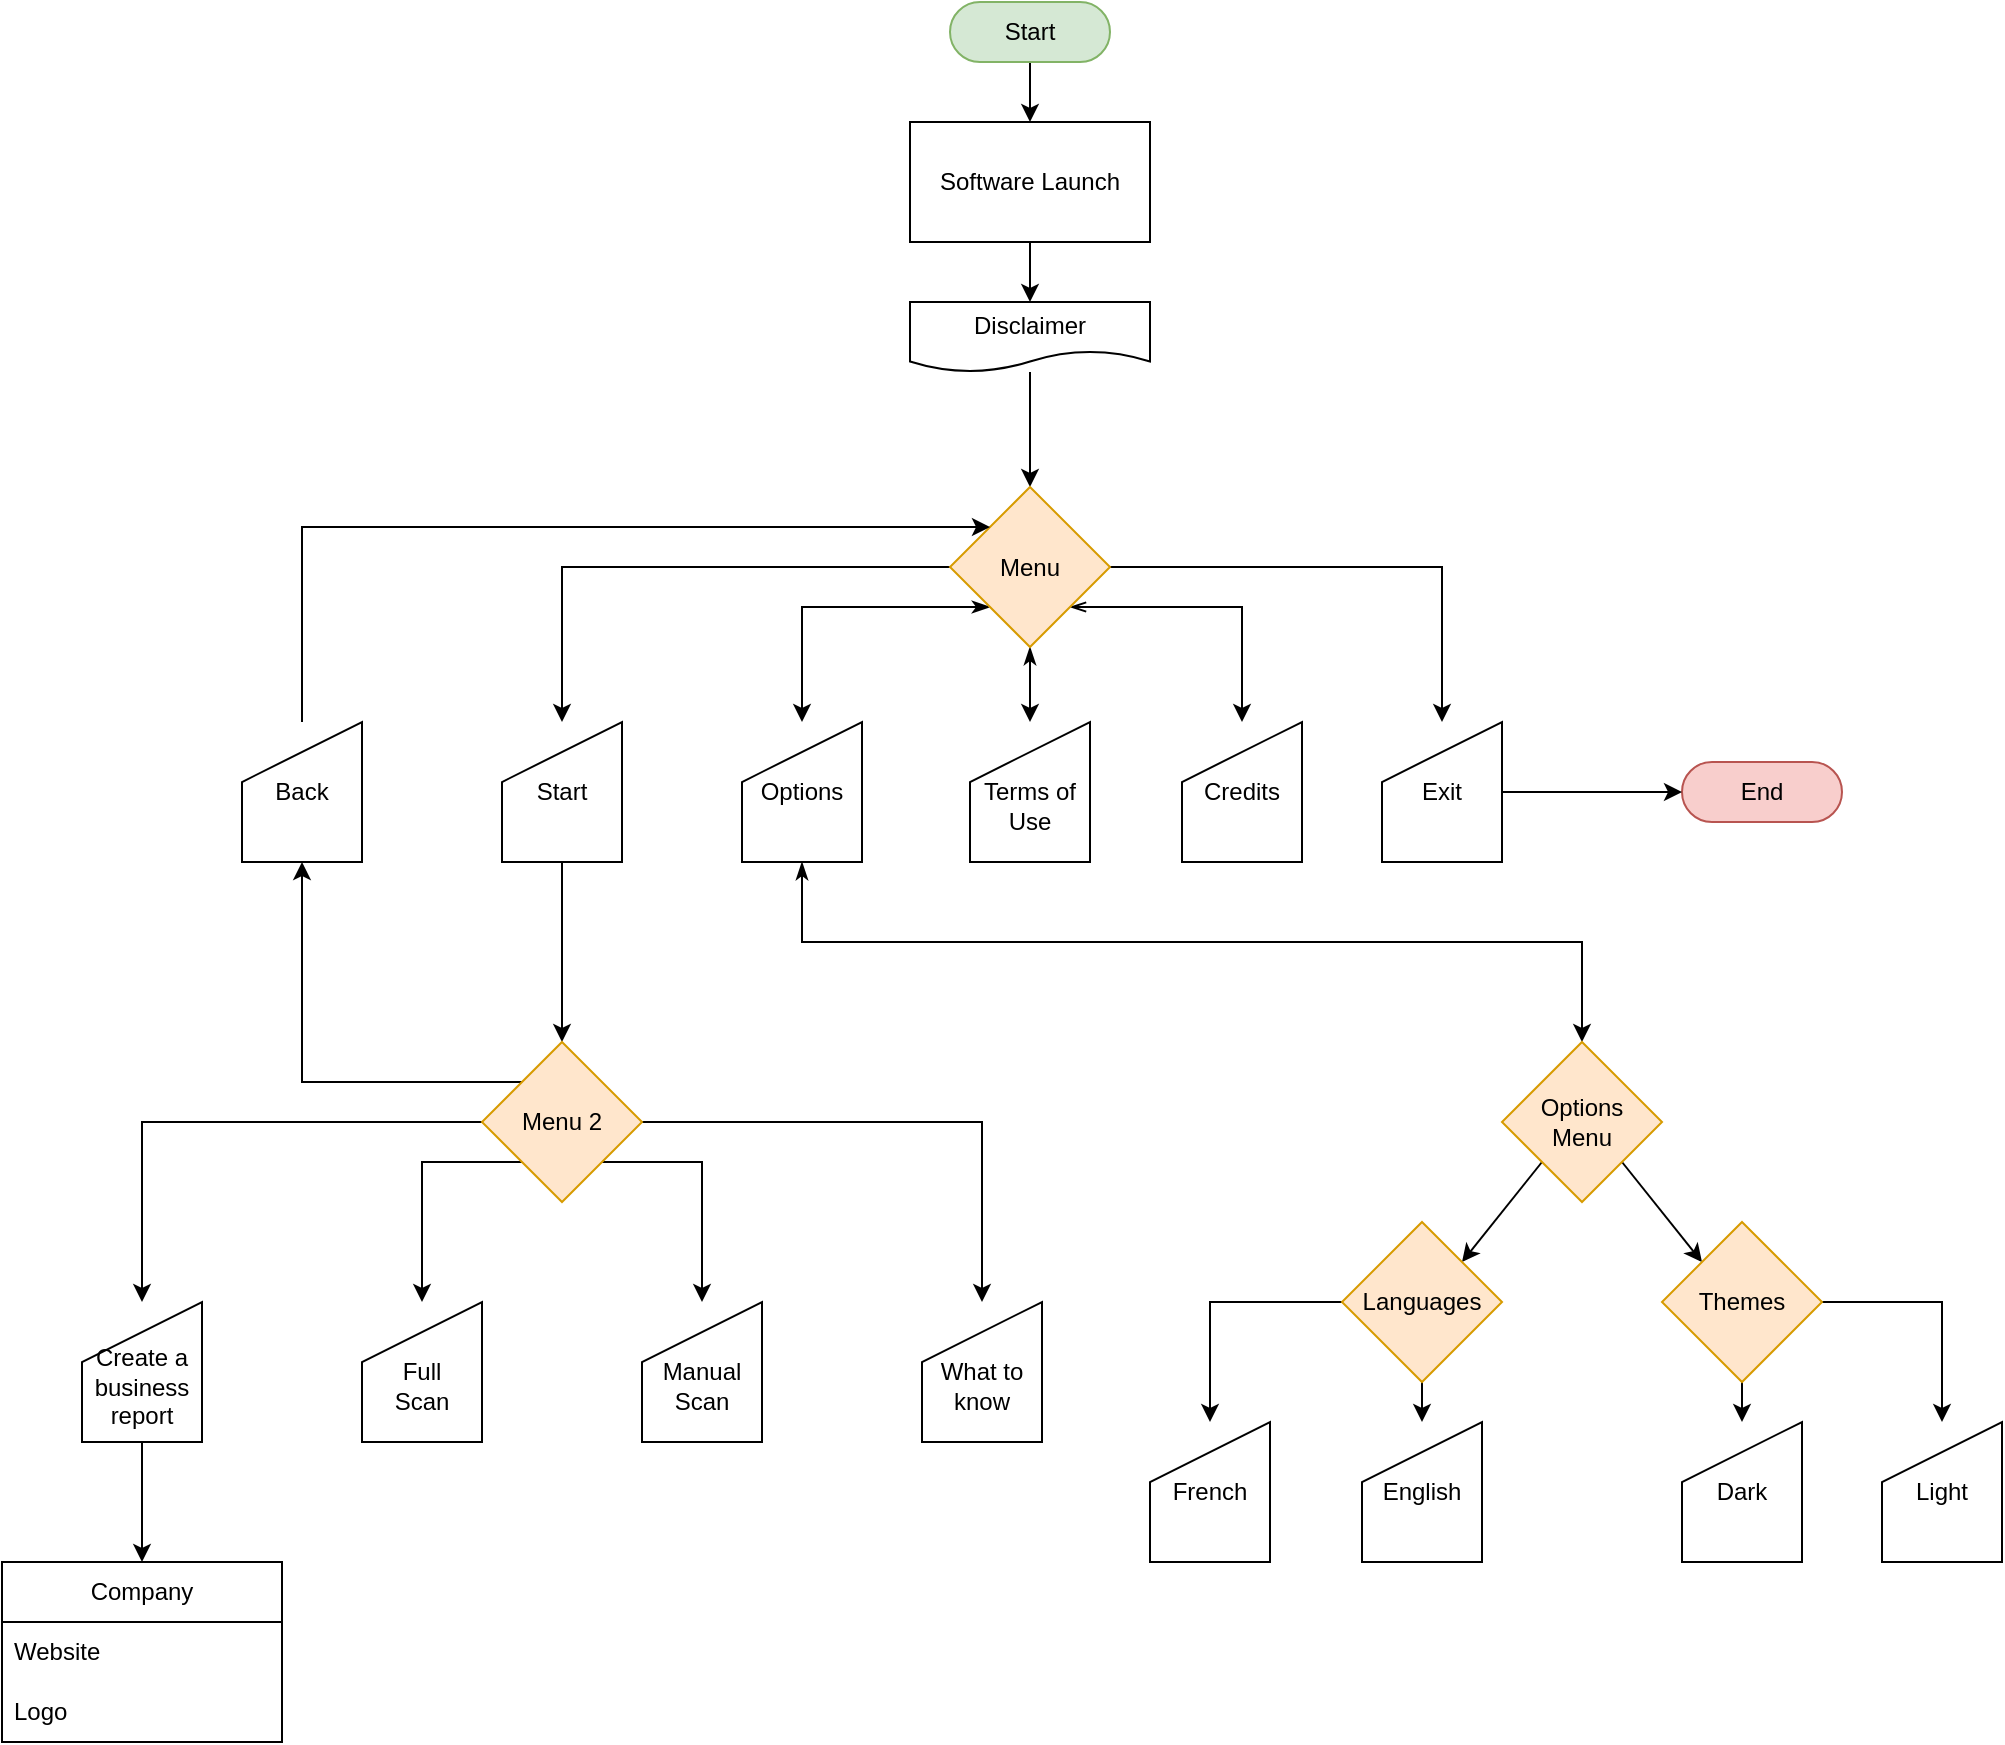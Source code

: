 <mxfile version="23.1.1" type="github">
  <diagram name="Page-1" id="YQneNfIJC-kv5Mov8Hgv">
    <mxGraphModel dx="1450" dy="542" grid="1" gridSize="10" guides="1" tooltips="1" connect="1" arrows="1" fold="1" page="0" pageScale="1" pageWidth="827" pageHeight="1169" math="0" shadow="0">
      <root>
        <mxCell id="0" />
        <mxCell id="1" parent="0" />
        <mxCell id="FX0ZpY_ByNPHgCRoeu5s-3" value="" style="edgeStyle=orthogonalEdgeStyle;rounded=0;orthogonalLoop=1;jettySize=auto;html=1;" parent="1" source="FX0ZpY_ByNPHgCRoeu5s-1" target="FX0ZpY_ByNPHgCRoeu5s-2" edge="1">
          <mxGeometry relative="1" as="geometry" />
        </mxCell>
        <mxCell id="FX0ZpY_ByNPHgCRoeu5s-1" value="Start" style="html=1;dashed=0;whiteSpace=wrap;shape=mxgraph.dfd.start;fillColor=#d5e8d4;strokeColor=#82b366;" parent="1" vertex="1">
          <mxGeometry x="374" y="30" width="80" height="30" as="geometry" />
        </mxCell>
        <mxCell id="FX0ZpY_ByNPHgCRoeu5s-5" value="" style="edgeStyle=orthogonalEdgeStyle;rounded=0;orthogonalLoop=1;jettySize=auto;html=1;" parent="1" source="FX0ZpY_ByNPHgCRoeu5s-2" target="FX0ZpY_ByNPHgCRoeu5s-4" edge="1">
          <mxGeometry relative="1" as="geometry" />
        </mxCell>
        <mxCell id="FX0ZpY_ByNPHgCRoeu5s-2" value="Software Launch" style="whiteSpace=wrap;html=1;dashed=0;" parent="1" vertex="1">
          <mxGeometry x="354" y="90" width="120" height="60" as="geometry" />
        </mxCell>
        <mxCell id="O9t4TsN7J5lvIn9FsC4p-2" style="edgeStyle=orthogonalEdgeStyle;rounded=0;orthogonalLoop=1;jettySize=auto;html=1;" parent="1" source="FX0ZpY_ByNPHgCRoeu5s-4" target="yaoQ89y83PHDQ_CfoELI-1" edge="1">
          <mxGeometry relative="1" as="geometry" />
        </mxCell>
        <mxCell id="FX0ZpY_ByNPHgCRoeu5s-4" value="Disclaimer" style="shape=document;whiteSpace=wrap;html=1;boundedLbl=1;dashed=0;" parent="1" vertex="1">
          <mxGeometry x="354" y="180" width="120" height="35" as="geometry" />
        </mxCell>
        <mxCell id="yaoQ89y83PHDQ_CfoELI-10" value="" style="edgeStyle=orthogonalEdgeStyle;rounded=0;orthogonalLoop=1;jettySize=auto;html=1;startArrow=classicThin;startFill=1;" parent="1" source="yaoQ89y83PHDQ_CfoELI-1" target="yaoQ89y83PHDQ_CfoELI-6" edge="1">
          <mxGeometry relative="1" as="geometry" />
        </mxCell>
        <mxCell id="yaoQ89y83PHDQ_CfoELI-15" style="edgeStyle=orthogonalEdgeStyle;rounded=0;orthogonalLoop=1;jettySize=auto;html=1;exitX=0;exitY=1;exitDx=0;exitDy=0;entryX=0.5;entryY=0;entryDx=0;entryDy=0;startArrow=classicThin;startFill=1;" parent="1" source="yaoQ89y83PHDQ_CfoELI-1" target="yaoQ89y83PHDQ_CfoELI-13" edge="1">
          <mxGeometry relative="1" as="geometry" />
        </mxCell>
        <mxCell id="yaoQ89y83PHDQ_CfoELI-16" style="edgeStyle=orthogonalEdgeStyle;rounded=0;orthogonalLoop=1;jettySize=auto;html=1;exitX=0;exitY=0.5;exitDx=0;exitDy=0;entryX=0.5;entryY=0;entryDx=0;entryDy=0;" parent="1" source="yaoQ89y83PHDQ_CfoELI-1" target="yaoQ89y83PHDQ_CfoELI-14" edge="1">
          <mxGeometry relative="1" as="geometry" />
        </mxCell>
        <mxCell id="yaoQ89y83PHDQ_CfoELI-17" style="edgeStyle=orthogonalEdgeStyle;rounded=0;orthogonalLoop=1;jettySize=auto;html=1;exitX=1;exitY=0.5;exitDx=0;exitDy=0;" parent="1" source="yaoQ89y83PHDQ_CfoELI-1" target="yaoQ89y83PHDQ_CfoELI-12" edge="1">
          <mxGeometry relative="1" as="geometry" />
        </mxCell>
        <mxCell id="yaoQ89y83PHDQ_CfoELI-18" style="edgeStyle=orthogonalEdgeStyle;rounded=0;orthogonalLoop=1;jettySize=auto;html=1;exitX=1;exitY=1;exitDx=0;exitDy=0;startArrow=openThin;startFill=0;" parent="1" source="yaoQ89y83PHDQ_CfoELI-1" target="yaoQ89y83PHDQ_CfoELI-11" edge="1">
          <mxGeometry relative="1" as="geometry" />
        </mxCell>
        <mxCell id="yaoQ89y83PHDQ_CfoELI-1" value="Menu" style="rhombus;whiteSpace=wrap;html=1;dashed=0;fillColor=#ffe6cc;strokeColor=#d79b00;" parent="1" vertex="1">
          <mxGeometry x="374" y="272.5" width="80" height="80" as="geometry" />
        </mxCell>
        <mxCell id="yaoQ89y83PHDQ_CfoELI-6" value="&lt;br&gt;Terms of&lt;br&gt;Use" style="shape=manualInput;whiteSpace=wrap;html=1;" parent="1" vertex="1">
          <mxGeometry x="384" y="390" width="60" height="70" as="geometry" />
        </mxCell>
        <mxCell id="yaoQ89y83PHDQ_CfoELI-11" value="Credits" style="shape=manualInput;whiteSpace=wrap;html=1;" parent="1" vertex="1">
          <mxGeometry x="490" y="390" width="60" height="70" as="geometry" />
        </mxCell>
        <mxCell id="yaoQ89y83PHDQ_CfoELI-12" value="Exit" style="shape=manualInput;whiteSpace=wrap;html=1;" parent="1" vertex="1">
          <mxGeometry x="590" y="390" width="60" height="70" as="geometry" />
        </mxCell>
        <mxCell id="lr8_1DjEzHT-qsHiypU1-24" style="edgeStyle=orthogonalEdgeStyle;rounded=0;orthogonalLoop=1;jettySize=auto;html=1;entryX=0.5;entryY=0;entryDx=0;entryDy=0;startArrow=classicThin;startFill=1;" parent="1" source="yaoQ89y83PHDQ_CfoELI-13" target="lr8_1DjEzHT-qsHiypU1-23" edge="1">
          <mxGeometry relative="1" as="geometry">
            <Array as="points">
              <mxPoint x="300" y="500" />
              <mxPoint x="690" y="500" />
              <mxPoint x="690" y="550" />
            </Array>
          </mxGeometry>
        </mxCell>
        <mxCell id="yaoQ89y83PHDQ_CfoELI-13" value="Options" style="shape=manualInput;whiteSpace=wrap;html=1;" parent="1" vertex="1">
          <mxGeometry x="270" y="390" width="60" height="70" as="geometry" />
        </mxCell>
        <mxCell id="lr8_1DjEzHT-qsHiypU1-1" style="edgeStyle=orthogonalEdgeStyle;rounded=0;orthogonalLoop=1;jettySize=auto;html=1;" parent="1" source="yaoQ89y83PHDQ_CfoELI-14" edge="1">
          <mxGeometry relative="1" as="geometry">
            <mxPoint x="180" y="550" as="targetPoint" />
          </mxGeometry>
        </mxCell>
        <mxCell id="yaoQ89y83PHDQ_CfoELI-14" value="Start" style="shape=manualInput;whiteSpace=wrap;html=1;" parent="1" vertex="1">
          <mxGeometry x="150" y="390" width="60" height="70" as="geometry" />
        </mxCell>
        <mxCell id="yaoQ89y83PHDQ_CfoELI-19" value="End" style="html=1;dashed=0;whiteSpace=wrap;shape=mxgraph.dfd.start;fillColor=#f8cecc;strokeColor=#b85450;" parent="1" vertex="1">
          <mxGeometry x="740" y="410" width="80" height="30" as="geometry" />
        </mxCell>
        <mxCell id="yaoQ89y83PHDQ_CfoELI-20" style="edgeStyle=orthogonalEdgeStyle;rounded=0;orthogonalLoop=1;jettySize=auto;html=1;exitX=1;exitY=0.5;exitDx=0;exitDy=0;entryX=0;entryY=0.5;entryDx=0;entryDy=0;entryPerimeter=0;" parent="1" source="yaoQ89y83PHDQ_CfoELI-12" target="yaoQ89y83PHDQ_CfoELI-19" edge="1">
          <mxGeometry relative="1" as="geometry" />
        </mxCell>
        <mxCell id="lr8_1DjEzHT-qsHiypU1-13" style="edgeStyle=orthogonalEdgeStyle;rounded=0;orthogonalLoop=1;jettySize=auto;html=1;exitX=0;exitY=1;exitDx=0;exitDy=0;entryX=0.5;entryY=0;entryDx=0;entryDy=0;" parent="1" source="lr8_1DjEzHT-qsHiypU1-3" target="lr8_1DjEzHT-qsHiypU1-4" edge="1">
          <mxGeometry relative="1" as="geometry">
            <Array as="points">
              <mxPoint x="110" y="610" />
            </Array>
          </mxGeometry>
        </mxCell>
        <mxCell id="lr8_1DjEzHT-qsHiypU1-14" style="edgeStyle=orthogonalEdgeStyle;rounded=0;orthogonalLoop=1;jettySize=auto;html=1;exitX=0;exitY=0.5;exitDx=0;exitDy=0;entryX=0.5;entryY=0;entryDx=0;entryDy=0;" parent="1" source="lr8_1DjEzHT-qsHiypU1-3" target="lr8_1DjEzHT-qsHiypU1-7" edge="1">
          <mxGeometry relative="1" as="geometry" />
        </mxCell>
        <mxCell id="lr8_1DjEzHT-qsHiypU1-15" style="edgeStyle=orthogonalEdgeStyle;rounded=0;orthogonalLoop=1;jettySize=auto;html=1;exitX=1;exitY=0.5;exitDx=0;exitDy=0;entryX=0.5;entryY=0;entryDx=0;entryDy=0;" parent="1" source="lr8_1DjEzHT-qsHiypU1-3" target="lr8_1DjEzHT-qsHiypU1-8" edge="1">
          <mxGeometry relative="1" as="geometry" />
        </mxCell>
        <mxCell id="lr8_1DjEzHT-qsHiypU1-16" style="edgeStyle=orthogonalEdgeStyle;rounded=0;orthogonalLoop=1;jettySize=auto;html=1;exitX=1;exitY=1;exitDx=0;exitDy=0;entryX=0.5;entryY=0;entryDx=0;entryDy=0;" parent="1" source="lr8_1DjEzHT-qsHiypU1-3" target="lr8_1DjEzHT-qsHiypU1-6" edge="1">
          <mxGeometry relative="1" as="geometry">
            <Array as="points">
              <mxPoint x="250" y="610" />
            </Array>
          </mxGeometry>
        </mxCell>
        <mxCell id="lr8_1DjEzHT-qsHiypU1-19" style="edgeStyle=orthogonalEdgeStyle;rounded=0;orthogonalLoop=1;jettySize=auto;html=1;exitX=0;exitY=0;exitDx=0;exitDy=0;entryX=0.5;entryY=1;entryDx=0;entryDy=0;" parent="1" source="lr8_1DjEzHT-qsHiypU1-3" target="lr8_1DjEzHT-qsHiypU1-18" edge="1">
          <mxGeometry relative="1" as="geometry" />
        </mxCell>
        <mxCell id="lr8_1DjEzHT-qsHiypU1-3" value="Menu 2" style="rhombus;whiteSpace=wrap;html=1;dashed=0;fillColor=#ffe6cc;strokeColor=#d79b00;" parent="1" vertex="1">
          <mxGeometry x="140" y="550" width="80" height="80" as="geometry" />
        </mxCell>
        <mxCell id="lr8_1DjEzHT-qsHiypU1-4" value="&lt;br&gt;Full&lt;br&gt;Scan" style="shape=manualInput;whiteSpace=wrap;html=1;" parent="1" vertex="1">
          <mxGeometry x="80" y="680" width="60" height="70" as="geometry" />
        </mxCell>
        <mxCell id="lr8_1DjEzHT-qsHiypU1-6" value="&lt;br&gt;Manual&lt;br&gt;Scan" style="shape=manualInput;whiteSpace=wrap;html=1;" parent="1" vertex="1">
          <mxGeometry x="220" y="680" width="60" height="70" as="geometry" />
        </mxCell>
        <mxCell id="lr8_1DjEzHT-qsHiypU1-47" style="edgeStyle=orthogonalEdgeStyle;rounded=0;orthogonalLoop=1;jettySize=auto;html=1;exitX=0.5;exitY=1;exitDx=0;exitDy=0;entryX=0.5;entryY=0;entryDx=0;entryDy=0;" parent="1" source="lr8_1DjEzHT-qsHiypU1-7" target="lr8_1DjEzHT-qsHiypU1-43" edge="1">
          <mxGeometry relative="1" as="geometry" />
        </mxCell>
        <mxCell id="lr8_1DjEzHT-qsHiypU1-7" value="&lt;br&gt;Create a business&lt;br&gt;report" style="shape=manualInput;whiteSpace=wrap;html=1;" parent="1" vertex="1">
          <mxGeometry x="-60" y="680" width="60" height="70" as="geometry" />
        </mxCell>
        <mxCell id="lr8_1DjEzHT-qsHiypU1-8" value="&lt;br&gt;What to know" style="shape=manualInput;whiteSpace=wrap;html=1;" parent="1" vertex="1">
          <mxGeometry x="360" y="680" width="60" height="70" as="geometry" />
        </mxCell>
        <mxCell id="lr8_1DjEzHT-qsHiypU1-22" style="edgeStyle=orthogonalEdgeStyle;rounded=0;orthogonalLoop=1;jettySize=auto;html=1;entryX=0;entryY=0;entryDx=0;entryDy=0;exitX=0.5;exitY=0;exitDx=0;exitDy=0;" parent="1" source="lr8_1DjEzHT-qsHiypU1-18" target="yaoQ89y83PHDQ_CfoELI-1" edge="1">
          <mxGeometry relative="1" as="geometry">
            <Array as="points">
              <mxPoint x="50" y="293" />
            </Array>
          </mxGeometry>
        </mxCell>
        <mxCell id="lr8_1DjEzHT-qsHiypU1-18" value="Back" style="shape=manualInput;whiteSpace=wrap;html=1;" parent="1" vertex="1">
          <mxGeometry x="20" y="390" width="60" height="70" as="geometry" />
        </mxCell>
        <mxCell id="lr8_1DjEzHT-qsHiypU1-33" style="rounded=0;orthogonalLoop=1;jettySize=auto;html=1;exitX=0;exitY=1;exitDx=0;exitDy=0;entryX=1;entryY=0;entryDx=0;entryDy=0;" parent="1" source="lr8_1DjEzHT-qsHiypU1-23" target="lr8_1DjEzHT-qsHiypU1-27" edge="1">
          <mxGeometry relative="1" as="geometry" />
        </mxCell>
        <mxCell id="lr8_1DjEzHT-qsHiypU1-34" style="rounded=0;orthogonalLoop=1;jettySize=auto;html=1;exitX=1;exitY=1;exitDx=0;exitDy=0;entryX=0;entryY=0;entryDx=0;entryDy=0;" parent="1" source="lr8_1DjEzHT-qsHiypU1-23" target="lr8_1DjEzHT-qsHiypU1-28" edge="1">
          <mxGeometry relative="1" as="geometry" />
        </mxCell>
        <mxCell id="lr8_1DjEzHT-qsHiypU1-23" value="Options&lt;br&gt;Menu" style="rhombus;whiteSpace=wrap;html=1;dashed=0;fillColor=#ffe6cc;strokeColor=#d79b00;" parent="1" vertex="1">
          <mxGeometry x="650" y="550" width="80" height="80" as="geometry" />
        </mxCell>
        <mxCell id="lr8_1DjEzHT-qsHiypU1-36" style="edgeStyle=orthogonalEdgeStyle;rounded=0;orthogonalLoop=1;jettySize=auto;html=1;exitX=0;exitY=0.5;exitDx=0;exitDy=0;entryX=0.5;entryY=0;entryDx=0;entryDy=0;" parent="1" source="lr8_1DjEzHT-qsHiypU1-27" target="lr8_1DjEzHT-qsHiypU1-30" edge="1">
          <mxGeometry relative="1" as="geometry" />
        </mxCell>
        <mxCell id="lr8_1DjEzHT-qsHiypU1-38" style="edgeStyle=orthogonalEdgeStyle;rounded=0;orthogonalLoop=1;jettySize=auto;html=1;exitX=0.5;exitY=1;exitDx=0;exitDy=0;entryX=0.5;entryY=0;entryDx=0;entryDy=0;" parent="1" source="lr8_1DjEzHT-qsHiypU1-27" target="lr8_1DjEzHT-qsHiypU1-31" edge="1">
          <mxGeometry relative="1" as="geometry" />
        </mxCell>
        <mxCell id="lr8_1DjEzHT-qsHiypU1-27" value="Languages" style="rhombus;whiteSpace=wrap;html=1;dashed=0;fillColor=#ffe6cc;strokeColor=#d79b00;" parent="1" vertex="1">
          <mxGeometry x="570" y="640" width="80" height="80" as="geometry" />
        </mxCell>
        <mxCell id="lr8_1DjEzHT-qsHiypU1-39" style="edgeStyle=orthogonalEdgeStyle;rounded=0;orthogonalLoop=1;jettySize=auto;html=1;exitX=0.5;exitY=1;exitDx=0;exitDy=0;entryX=0.5;entryY=0;entryDx=0;entryDy=0;" parent="1" source="lr8_1DjEzHT-qsHiypU1-28" target="lr8_1DjEzHT-qsHiypU1-32" edge="1">
          <mxGeometry relative="1" as="geometry" />
        </mxCell>
        <mxCell id="lr8_1DjEzHT-qsHiypU1-40" style="edgeStyle=orthogonalEdgeStyle;rounded=0;orthogonalLoop=1;jettySize=auto;html=1;exitX=1;exitY=0.5;exitDx=0;exitDy=0;entryX=0.5;entryY=0;entryDx=0;entryDy=0;" parent="1" source="lr8_1DjEzHT-qsHiypU1-28" target="lr8_1DjEzHT-qsHiypU1-29" edge="1">
          <mxGeometry relative="1" as="geometry" />
        </mxCell>
        <mxCell id="lr8_1DjEzHT-qsHiypU1-28" value="Themes" style="rhombus;whiteSpace=wrap;html=1;dashed=0;fillColor=#ffe6cc;strokeColor=#d79b00;" parent="1" vertex="1">
          <mxGeometry x="730" y="640" width="80" height="80" as="geometry" />
        </mxCell>
        <mxCell id="lr8_1DjEzHT-qsHiypU1-29" value="Light" style="shape=manualInput;whiteSpace=wrap;html=1;" parent="1" vertex="1">
          <mxGeometry x="840" y="740" width="60" height="70" as="geometry" />
        </mxCell>
        <mxCell id="lr8_1DjEzHT-qsHiypU1-30" value="French" style="shape=manualInput;whiteSpace=wrap;html=1;" parent="1" vertex="1">
          <mxGeometry x="474" y="740" width="60" height="70" as="geometry" />
        </mxCell>
        <mxCell id="lr8_1DjEzHT-qsHiypU1-31" value="English" style="shape=manualInput;whiteSpace=wrap;html=1;" parent="1" vertex="1">
          <mxGeometry x="580" y="740" width="60" height="70" as="geometry" />
        </mxCell>
        <mxCell id="lr8_1DjEzHT-qsHiypU1-32" value="Dark" style="shape=manualInput;whiteSpace=wrap;html=1;" parent="1" vertex="1">
          <mxGeometry x="740" y="740" width="60" height="70" as="geometry" />
        </mxCell>
        <mxCell id="lr8_1DjEzHT-qsHiypU1-43" value="Company" style="swimlane;fontStyle=0;childLayout=stackLayout;horizontal=1;startSize=30;horizontalStack=0;resizeParent=1;resizeParentMax=0;resizeLast=0;collapsible=1;marginBottom=0;whiteSpace=wrap;html=1;" parent="1" vertex="1">
          <mxGeometry x="-100" y="810" width="140" height="90" as="geometry" />
        </mxCell>
        <mxCell id="lr8_1DjEzHT-qsHiypU1-44" value="Website" style="text;strokeColor=none;fillColor=none;align=left;verticalAlign=middle;spacingLeft=4;spacingRight=4;overflow=hidden;points=[[0,0.5],[1,0.5]];portConstraint=eastwest;rotatable=0;whiteSpace=wrap;html=1;" parent="lr8_1DjEzHT-qsHiypU1-43" vertex="1">
          <mxGeometry y="30" width="140" height="30" as="geometry" />
        </mxCell>
        <mxCell id="lr8_1DjEzHT-qsHiypU1-45" value="Logo" style="text;strokeColor=none;fillColor=none;align=left;verticalAlign=middle;spacingLeft=4;spacingRight=4;overflow=hidden;points=[[0,0.5],[1,0.5]];portConstraint=eastwest;rotatable=0;whiteSpace=wrap;html=1;" parent="lr8_1DjEzHT-qsHiypU1-43" vertex="1">
          <mxGeometry y="60" width="140" height="30" as="geometry" />
        </mxCell>
      </root>
    </mxGraphModel>
  </diagram>
</mxfile>
